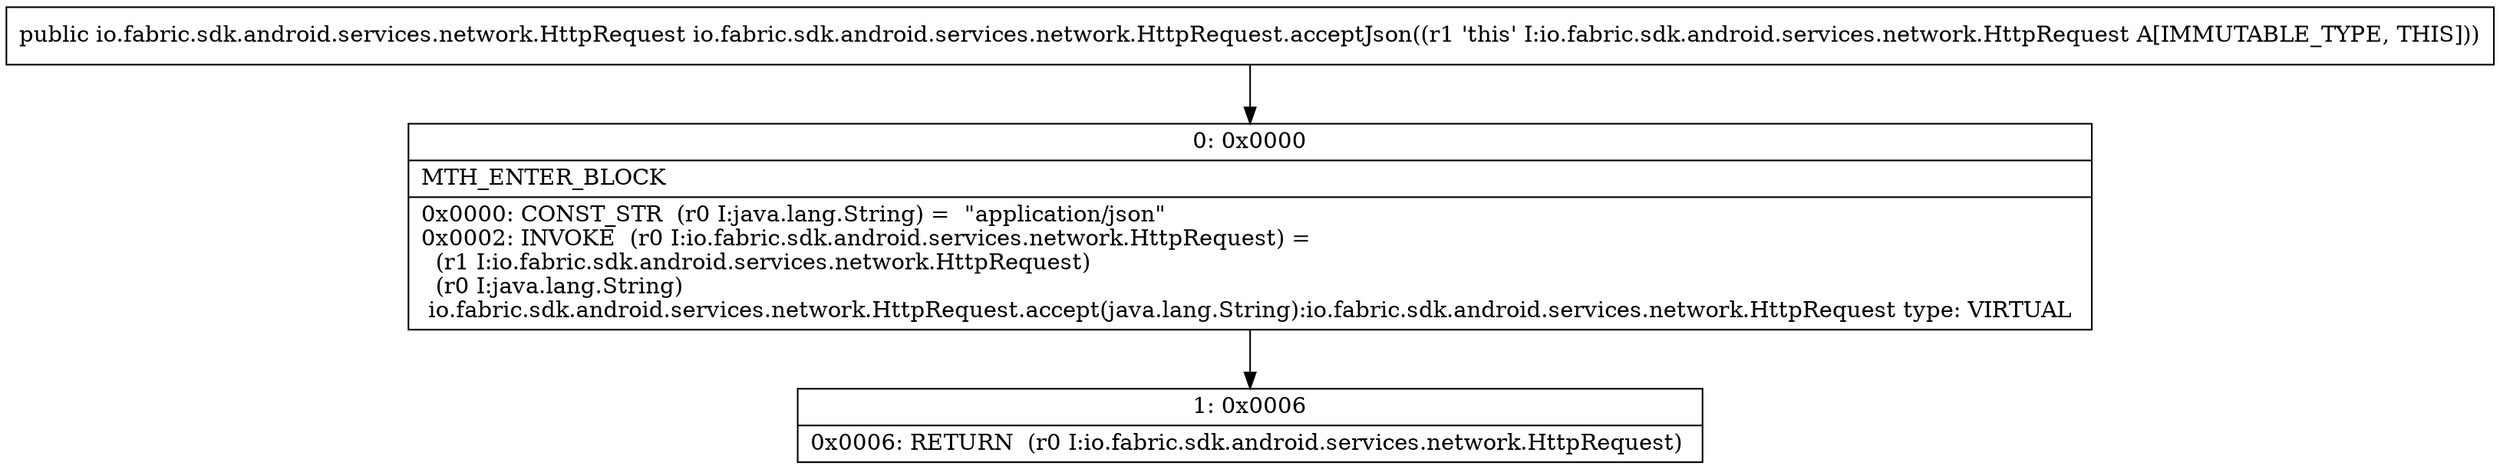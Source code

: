 digraph "CFG forio.fabric.sdk.android.services.network.HttpRequest.acceptJson()Lio\/fabric\/sdk\/android\/services\/network\/HttpRequest;" {
Node_0 [shape=record,label="{0\:\ 0x0000|MTH_ENTER_BLOCK\l|0x0000: CONST_STR  (r0 I:java.lang.String) =  \"application\/json\" \l0x0002: INVOKE  (r0 I:io.fabric.sdk.android.services.network.HttpRequest) = \l  (r1 I:io.fabric.sdk.android.services.network.HttpRequest)\l  (r0 I:java.lang.String)\l io.fabric.sdk.android.services.network.HttpRequest.accept(java.lang.String):io.fabric.sdk.android.services.network.HttpRequest type: VIRTUAL \l}"];
Node_1 [shape=record,label="{1\:\ 0x0006|0x0006: RETURN  (r0 I:io.fabric.sdk.android.services.network.HttpRequest) \l}"];
MethodNode[shape=record,label="{public io.fabric.sdk.android.services.network.HttpRequest io.fabric.sdk.android.services.network.HttpRequest.acceptJson((r1 'this' I:io.fabric.sdk.android.services.network.HttpRequest A[IMMUTABLE_TYPE, THIS])) }"];
MethodNode -> Node_0;
Node_0 -> Node_1;
}

